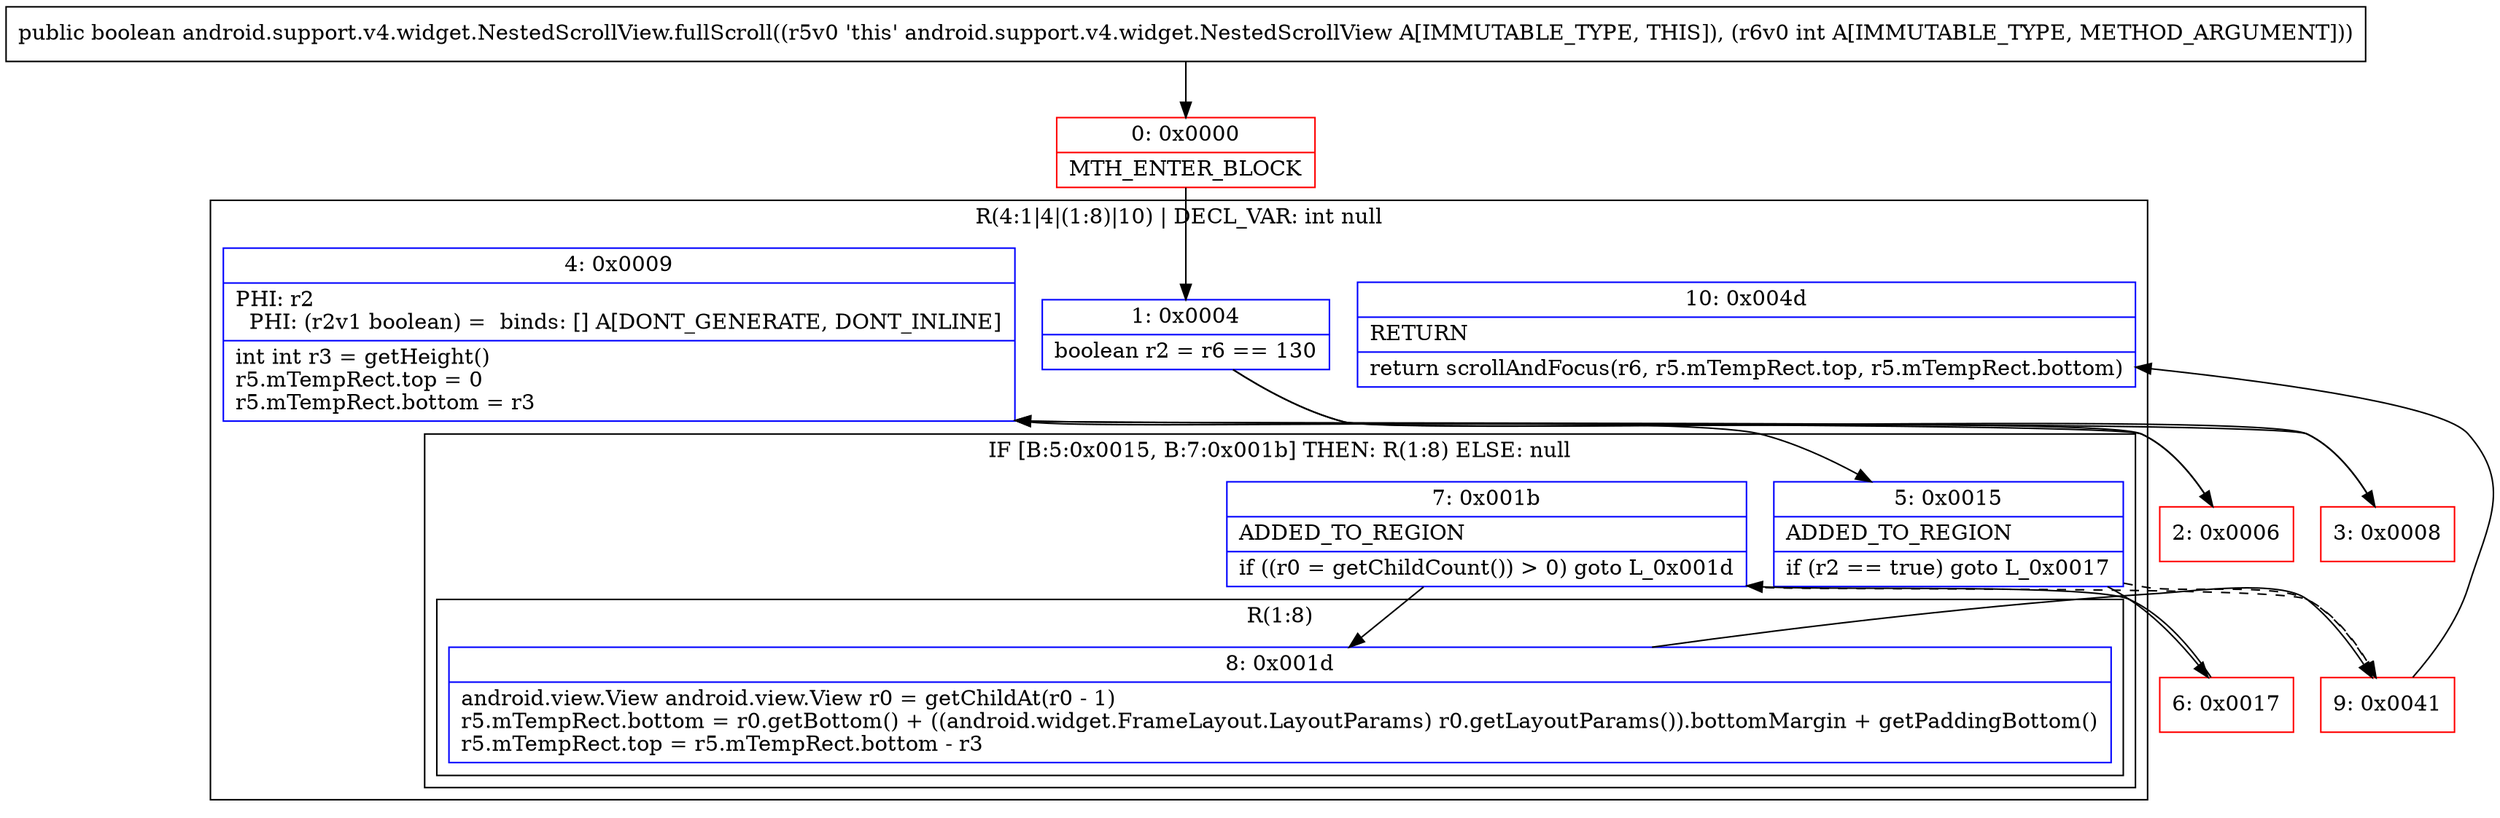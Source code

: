 digraph "CFG forandroid.support.v4.widget.NestedScrollView.fullScroll(I)Z" {
subgraph cluster_Region_2015617293 {
label = "R(4:1|4|(1:8)|10) | DECL_VAR: int null\l";
node [shape=record,color=blue];
Node_1 [shape=record,label="{1\:\ 0x0004|boolean r2 = r6 == 130\l}"];
Node_4 [shape=record,label="{4\:\ 0x0009|PHI: r2 \l  PHI: (r2v1 boolean) =  binds: [] A[DONT_GENERATE, DONT_INLINE]\l|int int r3 = getHeight()\lr5.mTempRect.top = 0\lr5.mTempRect.bottom = r3\l}"];
subgraph cluster_IfRegion_154287405 {
label = "IF [B:5:0x0015, B:7:0x001b] THEN: R(1:8) ELSE: null";
node [shape=record,color=blue];
Node_5 [shape=record,label="{5\:\ 0x0015|ADDED_TO_REGION\l|if (r2 == true) goto L_0x0017\l}"];
Node_7 [shape=record,label="{7\:\ 0x001b|ADDED_TO_REGION\l|if ((r0 = getChildCount()) \> 0) goto L_0x001d\l}"];
subgraph cluster_Region_1610654347 {
label = "R(1:8)";
node [shape=record,color=blue];
Node_8 [shape=record,label="{8\:\ 0x001d|android.view.View android.view.View r0 = getChildAt(r0 \- 1)\lr5.mTempRect.bottom = r0.getBottom() + ((android.widget.FrameLayout.LayoutParams) r0.getLayoutParams()).bottomMargin + getPaddingBottom()\lr5.mTempRect.top = r5.mTempRect.bottom \- r3\l}"];
}
}
Node_10 [shape=record,label="{10\:\ 0x004d|RETURN\l|return scrollAndFocus(r6, r5.mTempRect.top, r5.mTempRect.bottom)\l}"];
}
Node_0 [shape=record,color=red,label="{0\:\ 0x0000|MTH_ENTER_BLOCK\l}"];
Node_2 [shape=record,color=red,label="{2\:\ 0x0006}"];
Node_3 [shape=record,color=red,label="{3\:\ 0x0008}"];
Node_6 [shape=record,color=red,label="{6\:\ 0x0017}"];
Node_9 [shape=record,color=red,label="{9\:\ 0x0041}"];
MethodNode[shape=record,label="{public boolean android.support.v4.widget.NestedScrollView.fullScroll((r5v0 'this' android.support.v4.widget.NestedScrollView A[IMMUTABLE_TYPE, THIS]), (r6v0 int A[IMMUTABLE_TYPE, METHOD_ARGUMENT])) }"];
MethodNode -> Node_0;
Node_1 -> Node_2;
Node_1 -> Node_3;
Node_4 -> Node_5;
Node_5 -> Node_6;
Node_5 -> Node_9[style=dashed];
Node_7 -> Node_8;
Node_7 -> Node_9[style=dashed];
Node_8 -> Node_9;
Node_0 -> Node_1;
Node_2 -> Node_4;
Node_3 -> Node_4;
Node_6 -> Node_7;
Node_9 -> Node_10;
}

